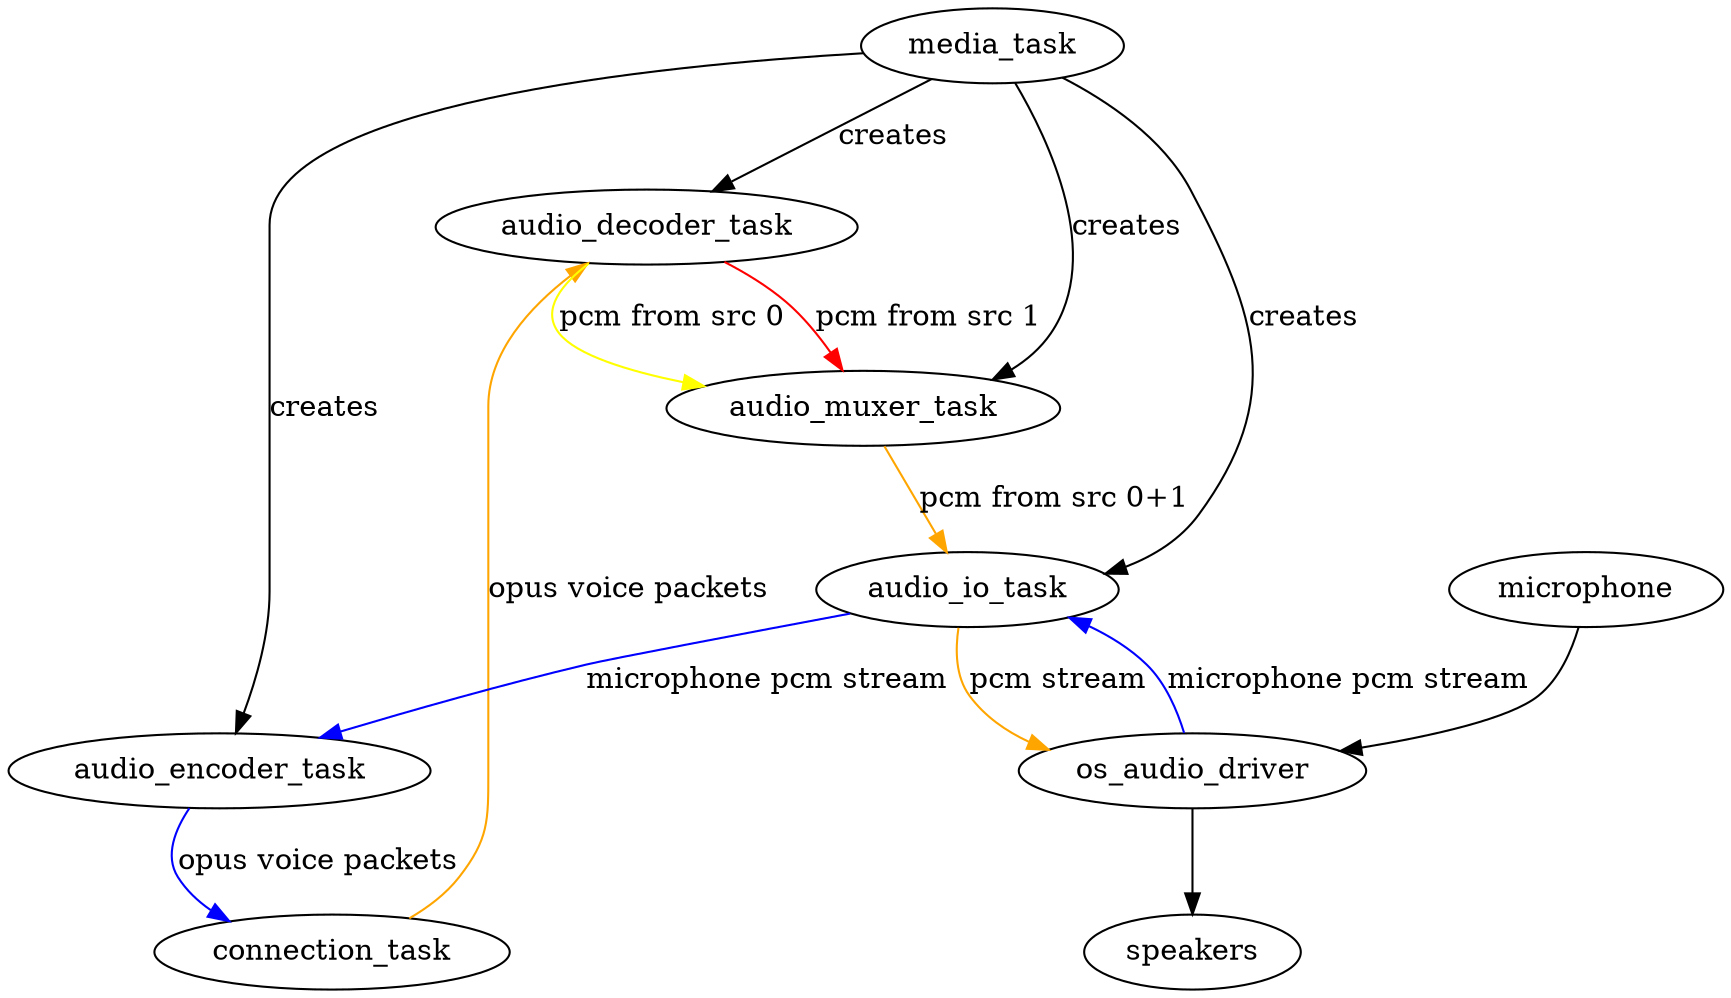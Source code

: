 // vim: tw=0

digraph audio {
	media_task;
	connection_task;
	audio_decoder_task;
	audio_encoder_task;
	audio_muxer_task;
	audio_io_task;

	media_task -> {audio_encoder_task audio_decoder_task audio_muxer_task audio_io_task} [label="creates"];

	connection_task -> audio_decoder_task [color=orange, label="opus voice packets"];
	audio_decoder_task -> audio_muxer_task [color=yellow, label="pcm from src 0"];
	audio_decoder_task -> audio_muxer_task [color=red, label="pcm from src 1"];
	audio_muxer_task -> audio_io_task [color=orange, label="pcm from src 0+1"];
	audio_io_task -> os_audio_driver [color=orange, label="pcm stream"];
	os_audio_driver -> audio_io_task [color=blue, label="microphone pcm stream"];
	audio_io_task -> audio_encoder_task [color=blue, label="microphone pcm stream"];
	audio_encoder_task -> connection_task [color=blue, label="opus voice packets"];

	os_audio_driver -> speakers;
	microphone -> os_audio_driver;
}
